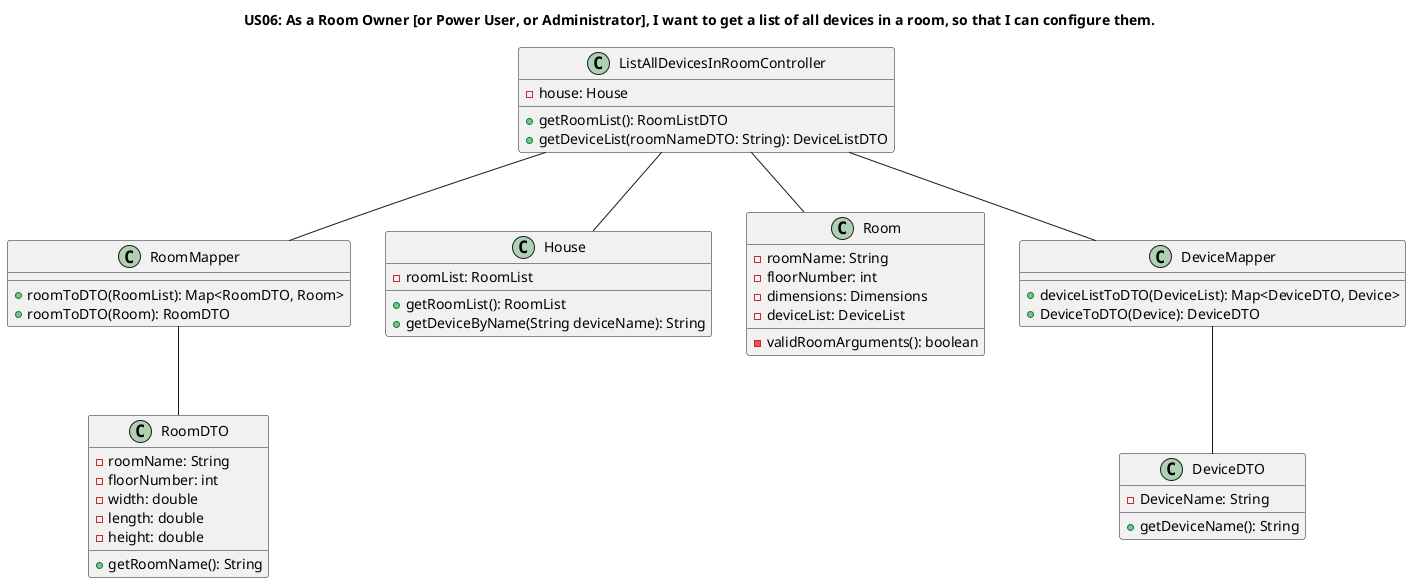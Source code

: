 @startuml
title US06: As a Room Owner [or Power User, or Administrator], I want to get a list of all devices in a room, so that I can configure them.
'https://plantuml.com/class-diagram

class ListAllDevicesInRoomController {
-house: House
+getRoomList(): RoomListDTO
+getDeviceList(roomNameDTO: String): DeviceListDTO
}

class RoomDTO {
-roomName: String
-floorNumber: int
-width: double
-length: double
-height: double
+getRoomName(): String
}

class DeviceDTO {
-DeviceName: String

+getDeviceName(): String
}

class RoomMapper {
+roomToDTO(RoomList): Map<RoomDTO, Room>
+roomToDTO(Room): RoomDTO
}

class House {
-roomList: RoomList
+getRoomList(): RoomList
+getDeviceByName(String deviceName): String
}


class Room {
-roomName: String
-floorNumber: int
-dimensions: Dimensions
-deviceList: DeviceList
-validRoomArguments(): boolean
}


class DeviceMapper {
+deviceListToDTO(DeviceList): Map<DeviceDTO, Device>
+DeviceToDTO(Device): DeviceDTO
}





ListAllDevicesInRoomController -- RoomMapper

ListAllDevicesInRoomController -- DeviceMapper

ListAllDevicesInRoomController -- House

ListAllDevicesInRoomController -- Room

RoomMapper -- RoomDTO
DeviceMapper -- DeviceDTO





@enduml